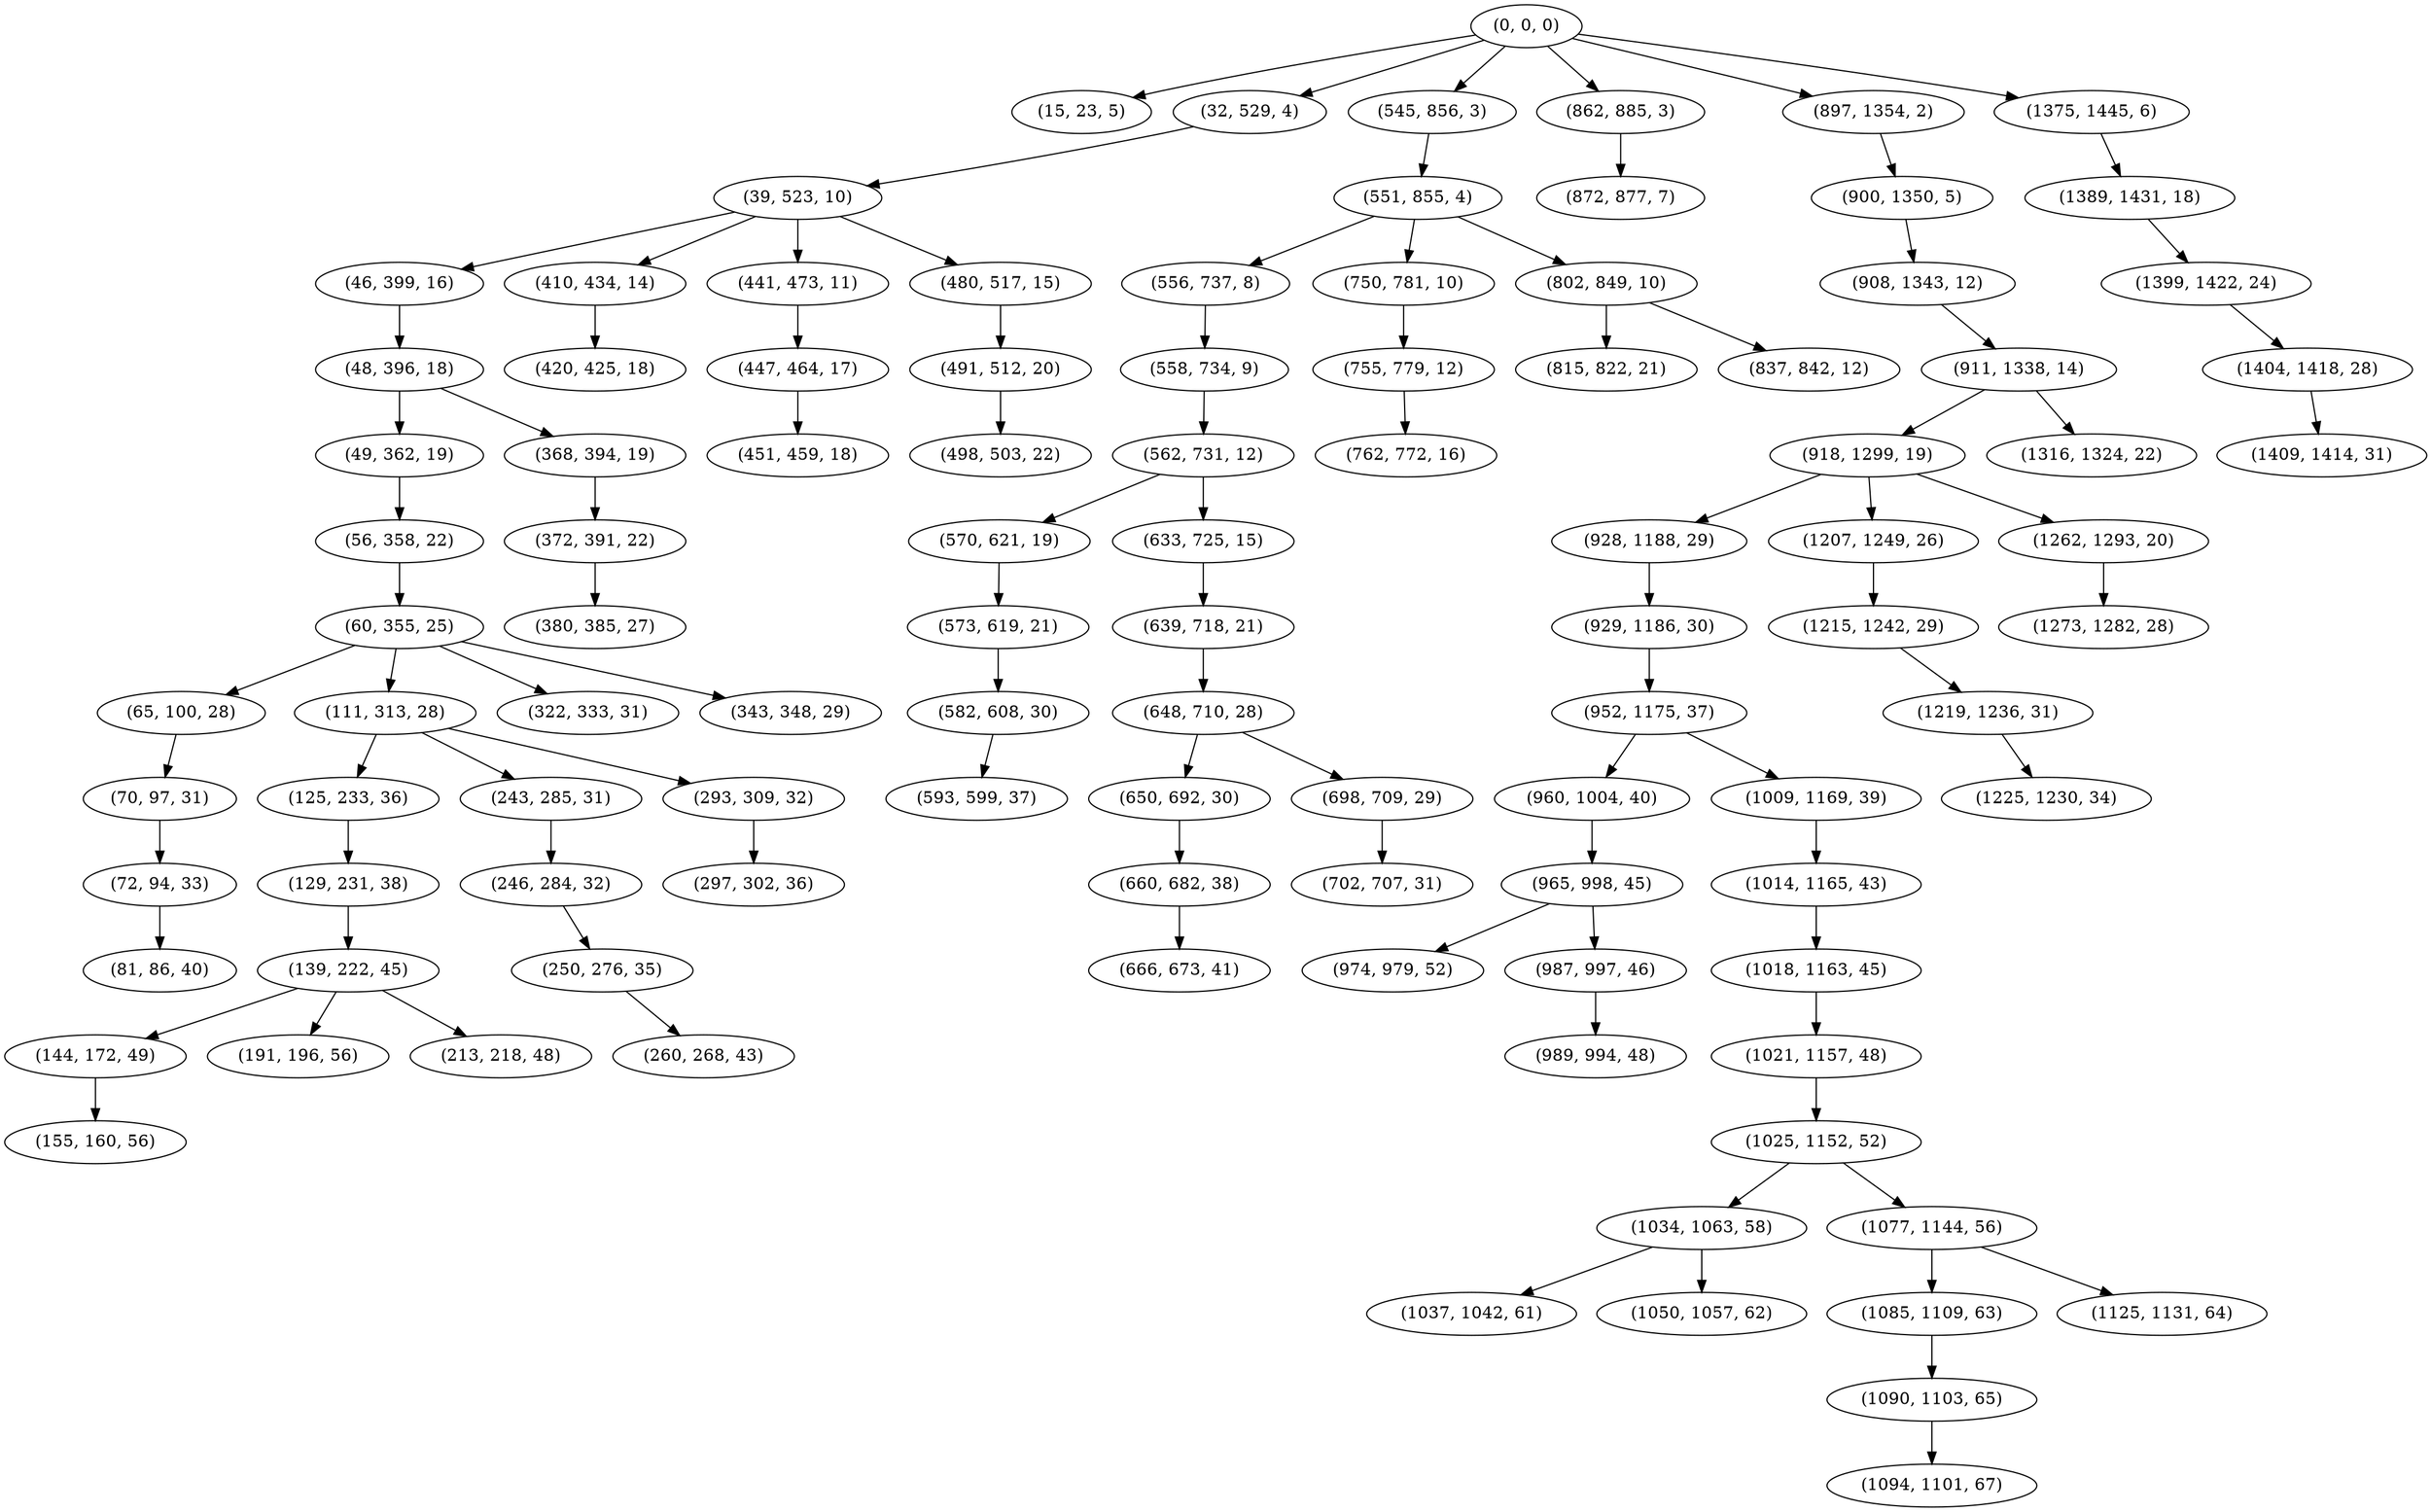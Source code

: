 digraph tree {
    "(0, 0, 0)";
    "(15, 23, 5)";
    "(32, 529, 4)";
    "(39, 523, 10)";
    "(46, 399, 16)";
    "(48, 396, 18)";
    "(49, 362, 19)";
    "(56, 358, 22)";
    "(60, 355, 25)";
    "(65, 100, 28)";
    "(70, 97, 31)";
    "(72, 94, 33)";
    "(81, 86, 40)";
    "(111, 313, 28)";
    "(125, 233, 36)";
    "(129, 231, 38)";
    "(139, 222, 45)";
    "(144, 172, 49)";
    "(155, 160, 56)";
    "(191, 196, 56)";
    "(213, 218, 48)";
    "(243, 285, 31)";
    "(246, 284, 32)";
    "(250, 276, 35)";
    "(260, 268, 43)";
    "(293, 309, 32)";
    "(297, 302, 36)";
    "(322, 333, 31)";
    "(343, 348, 29)";
    "(368, 394, 19)";
    "(372, 391, 22)";
    "(380, 385, 27)";
    "(410, 434, 14)";
    "(420, 425, 18)";
    "(441, 473, 11)";
    "(447, 464, 17)";
    "(451, 459, 18)";
    "(480, 517, 15)";
    "(491, 512, 20)";
    "(498, 503, 22)";
    "(545, 856, 3)";
    "(551, 855, 4)";
    "(556, 737, 8)";
    "(558, 734, 9)";
    "(562, 731, 12)";
    "(570, 621, 19)";
    "(573, 619, 21)";
    "(582, 608, 30)";
    "(593, 599, 37)";
    "(633, 725, 15)";
    "(639, 718, 21)";
    "(648, 710, 28)";
    "(650, 692, 30)";
    "(660, 682, 38)";
    "(666, 673, 41)";
    "(698, 709, 29)";
    "(702, 707, 31)";
    "(750, 781, 10)";
    "(755, 779, 12)";
    "(762, 772, 16)";
    "(802, 849, 10)";
    "(815, 822, 21)";
    "(837, 842, 12)";
    "(862, 885, 3)";
    "(872, 877, 7)";
    "(897, 1354, 2)";
    "(900, 1350, 5)";
    "(908, 1343, 12)";
    "(911, 1338, 14)";
    "(918, 1299, 19)";
    "(928, 1188, 29)";
    "(929, 1186, 30)";
    "(952, 1175, 37)";
    "(960, 1004, 40)";
    "(965, 998, 45)";
    "(974, 979, 52)";
    "(987, 997, 46)";
    "(989, 994, 48)";
    "(1009, 1169, 39)";
    "(1014, 1165, 43)";
    "(1018, 1163, 45)";
    "(1021, 1157, 48)";
    "(1025, 1152, 52)";
    "(1034, 1063, 58)";
    "(1037, 1042, 61)";
    "(1050, 1057, 62)";
    "(1077, 1144, 56)";
    "(1085, 1109, 63)";
    "(1090, 1103, 65)";
    "(1094, 1101, 67)";
    "(1125, 1131, 64)";
    "(1207, 1249, 26)";
    "(1215, 1242, 29)";
    "(1219, 1236, 31)";
    "(1225, 1230, 34)";
    "(1262, 1293, 20)";
    "(1273, 1282, 28)";
    "(1316, 1324, 22)";
    "(1375, 1445, 6)";
    "(1389, 1431, 18)";
    "(1399, 1422, 24)";
    "(1404, 1418, 28)";
    "(1409, 1414, 31)";
    "(0, 0, 0)" -> "(15, 23, 5)";
    "(0, 0, 0)" -> "(32, 529, 4)";
    "(0, 0, 0)" -> "(545, 856, 3)";
    "(0, 0, 0)" -> "(862, 885, 3)";
    "(0, 0, 0)" -> "(897, 1354, 2)";
    "(0, 0, 0)" -> "(1375, 1445, 6)";
    "(32, 529, 4)" -> "(39, 523, 10)";
    "(39, 523, 10)" -> "(46, 399, 16)";
    "(39, 523, 10)" -> "(410, 434, 14)";
    "(39, 523, 10)" -> "(441, 473, 11)";
    "(39, 523, 10)" -> "(480, 517, 15)";
    "(46, 399, 16)" -> "(48, 396, 18)";
    "(48, 396, 18)" -> "(49, 362, 19)";
    "(48, 396, 18)" -> "(368, 394, 19)";
    "(49, 362, 19)" -> "(56, 358, 22)";
    "(56, 358, 22)" -> "(60, 355, 25)";
    "(60, 355, 25)" -> "(65, 100, 28)";
    "(60, 355, 25)" -> "(111, 313, 28)";
    "(60, 355, 25)" -> "(322, 333, 31)";
    "(60, 355, 25)" -> "(343, 348, 29)";
    "(65, 100, 28)" -> "(70, 97, 31)";
    "(70, 97, 31)" -> "(72, 94, 33)";
    "(72, 94, 33)" -> "(81, 86, 40)";
    "(111, 313, 28)" -> "(125, 233, 36)";
    "(111, 313, 28)" -> "(243, 285, 31)";
    "(111, 313, 28)" -> "(293, 309, 32)";
    "(125, 233, 36)" -> "(129, 231, 38)";
    "(129, 231, 38)" -> "(139, 222, 45)";
    "(139, 222, 45)" -> "(144, 172, 49)";
    "(139, 222, 45)" -> "(191, 196, 56)";
    "(139, 222, 45)" -> "(213, 218, 48)";
    "(144, 172, 49)" -> "(155, 160, 56)";
    "(243, 285, 31)" -> "(246, 284, 32)";
    "(246, 284, 32)" -> "(250, 276, 35)";
    "(250, 276, 35)" -> "(260, 268, 43)";
    "(293, 309, 32)" -> "(297, 302, 36)";
    "(368, 394, 19)" -> "(372, 391, 22)";
    "(372, 391, 22)" -> "(380, 385, 27)";
    "(410, 434, 14)" -> "(420, 425, 18)";
    "(441, 473, 11)" -> "(447, 464, 17)";
    "(447, 464, 17)" -> "(451, 459, 18)";
    "(480, 517, 15)" -> "(491, 512, 20)";
    "(491, 512, 20)" -> "(498, 503, 22)";
    "(545, 856, 3)" -> "(551, 855, 4)";
    "(551, 855, 4)" -> "(556, 737, 8)";
    "(551, 855, 4)" -> "(750, 781, 10)";
    "(551, 855, 4)" -> "(802, 849, 10)";
    "(556, 737, 8)" -> "(558, 734, 9)";
    "(558, 734, 9)" -> "(562, 731, 12)";
    "(562, 731, 12)" -> "(570, 621, 19)";
    "(562, 731, 12)" -> "(633, 725, 15)";
    "(570, 621, 19)" -> "(573, 619, 21)";
    "(573, 619, 21)" -> "(582, 608, 30)";
    "(582, 608, 30)" -> "(593, 599, 37)";
    "(633, 725, 15)" -> "(639, 718, 21)";
    "(639, 718, 21)" -> "(648, 710, 28)";
    "(648, 710, 28)" -> "(650, 692, 30)";
    "(648, 710, 28)" -> "(698, 709, 29)";
    "(650, 692, 30)" -> "(660, 682, 38)";
    "(660, 682, 38)" -> "(666, 673, 41)";
    "(698, 709, 29)" -> "(702, 707, 31)";
    "(750, 781, 10)" -> "(755, 779, 12)";
    "(755, 779, 12)" -> "(762, 772, 16)";
    "(802, 849, 10)" -> "(815, 822, 21)";
    "(802, 849, 10)" -> "(837, 842, 12)";
    "(862, 885, 3)" -> "(872, 877, 7)";
    "(897, 1354, 2)" -> "(900, 1350, 5)";
    "(900, 1350, 5)" -> "(908, 1343, 12)";
    "(908, 1343, 12)" -> "(911, 1338, 14)";
    "(911, 1338, 14)" -> "(918, 1299, 19)";
    "(911, 1338, 14)" -> "(1316, 1324, 22)";
    "(918, 1299, 19)" -> "(928, 1188, 29)";
    "(918, 1299, 19)" -> "(1207, 1249, 26)";
    "(918, 1299, 19)" -> "(1262, 1293, 20)";
    "(928, 1188, 29)" -> "(929, 1186, 30)";
    "(929, 1186, 30)" -> "(952, 1175, 37)";
    "(952, 1175, 37)" -> "(960, 1004, 40)";
    "(952, 1175, 37)" -> "(1009, 1169, 39)";
    "(960, 1004, 40)" -> "(965, 998, 45)";
    "(965, 998, 45)" -> "(974, 979, 52)";
    "(965, 998, 45)" -> "(987, 997, 46)";
    "(987, 997, 46)" -> "(989, 994, 48)";
    "(1009, 1169, 39)" -> "(1014, 1165, 43)";
    "(1014, 1165, 43)" -> "(1018, 1163, 45)";
    "(1018, 1163, 45)" -> "(1021, 1157, 48)";
    "(1021, 1157, 48)" -> "(1025, 1152, 52)";
    "(1025, 1152, 52)" -> "(1034, 1063, 58)";
    "(1025, 1152, 52)" -> "(1077, 1144, 56)";
    "(1034, 1063, 58)" -> "(1037, 1042, 61)";
    "(1034, 1063, 58)" -> "(1050, 1057, 62)";
    "(1077, 1144, 56)" -> "(1085, 1109, 63)";
    "(1077, 1144, 56)" -> "(1125, 1131, 64)";
    "(1085, 1109, 63)" -> "(1090, 1103, 65)";
    "(1090, 1103, 65)" -> "(1094, 1101, 67)";
    "(1207, 1249, 26)" -> "(1215, 1242, 29)";
    "(1215, 1242, 29)" -> "(1219, 1236, 31)";
    "(1219, 1236, 31)" -> "(1225, 1230, 34)";
    "(1262, 1293, 20)" -> "(1273, 1282, 28)";
    "(1375, 1445, 6)" -> "(1389, 1431, 18)";
    "(1389, 1431, 18)" -> "(1399, 1422, 24)";
    "(1399, 1422, 24)" -> "(1404, 1418, 28)";
    "(1404, 1418, 28)" -> "(1409, 1414, 31)";
}
